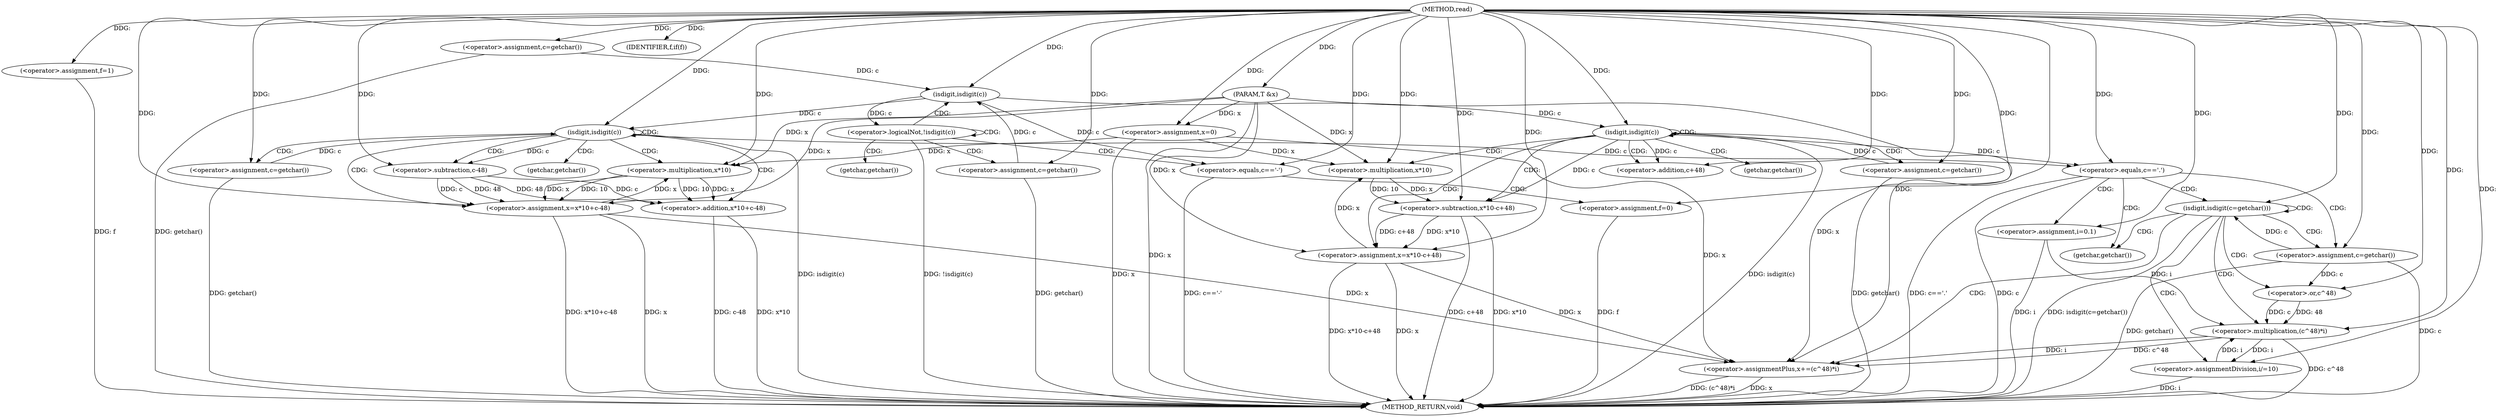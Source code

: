 digraph "read" {  
"1000109" [label = "(METHOD,read)" ]
"1000193" [label = "(METHOD_RETURN,void)" ]
"1000110" [label = "(PARAM,T &x)" ]
"1000112" [label = "(<operator>.assignment,x=0)" ]
"1000116" [label = "(<operator>.assignment,f=1)" ]
"1000120" [label = "(<operator>.assignment,c=getchar())" ]
"1000124" [label = "(<operator>.logicalNot,!isdigit(c))" ]
"1000127" [label = "(<operator>.assignment,c=getchar())" ]
"1000138" [label = "(IDENTIFIER,f,if(f))" ]
"1000171" [label = "(<operator>.equals,c=='.')" ]
"1000131" [label = "(<operator>.equals,c=='-')" ]
"1000134" [label = "(<operator>.assignment,f=0)" ]
"1000140" [label = "(isdigit,isdigit(c))" ]
"1000142" [label = "(<operator>.assignment,c=getchar())" ]
"1000145" [label = "(<operator>.assignment,x=x*10+c-48)" ]
"1000176" [label = "(<operator>.assignment,i=0.1)" ]
"1000179" [label = "(isdigit,isdigit(c=getchar()))" ]
"1000183" [label = "(<operator>.assignmentDivision,i/=10)" ]
"1000186" [label = "(<operator>.assignmentPlus,x+=(c^48)*i)" ]
"1000125" [label = "(isdigit,isdigit(c))" ]
"1000156" [label = "(isdigit,isdigit(c))" ]
"1000158" [label = "(<operator>.assignment,c=getchar())" ]
"1000161" [label = "(<operator>.assignment,x=x*10-c+48)" ]
"1000147" [label = "(<operator>.addition,x*10+c-48)" ]
"1000180" [label = "(<operator>.assignment,c=getchar())" ]
"1000188" [label = "(<operator>.multiplication,(c^48)*i)" ]
"1000148" [label = "(<operator>.multiplication,x*10)" ]
"1000151" [label = "(<operator>.subtraction,c-48)" ]
"1000163" [label = "(<operator>.subtraction,x*10-c+48)" ]
"1000189" [label = "(<operator>.or,c^48)" ]
"1000164" [label = "(<operator>.multiplication,x*10)" ]
"1000167" [label = "(<operator>.addition,c+48)" ]
"1000129" [label = "(getchar,getchar())" ]
"1000144" [label = "(getchar,getchar())" ]
"1000160" [label = "(getchar,getchar())" ]
"1000182" [label = "(getchar,getchar())" ]
  "1000110" -> "1000193"  [ label = "DDG: x"] 
  "1000112" -> "1000193"  [ label = "DDG: x"] 
  "1000116" -> "1000193"  [ label = "DDG: f"] 
  "1000120" -> "1000193"  [ label = "DDG: getchar()"] 
  "1000124" -> "1000193"  [ label = "DDG: !isdigit(c)"] 
  "1000156" -> "1000193"  [ label = "DDG: isdigit(c)"] 
  "1000161" -> "1000193"  [ label = "DDG: x"] 
  "1000163" -> "1000193"  [ label = "DDG: x*10"] 
  "1000163" -> "1000193"  [ label = "DDG: c+48"] 
  "1000161" -> "1000193"  [ label = "DDG: x*10-c+48"] 
  "1000158" -> "1000193"  [ label = "DDG: getchar()"] 
  "1000140" -> "1000193"  [ label = "DDG: isdigit(c)"] 
  "1000171" -> "1000193"  [ label = "DDG: c"] 
  "1000171" -> "1000193"  [ label = "DDG: c=='.'"] 
  "1000176" -> "1000193"  [ label = "DDG: i"] 
  "1000180" -> "1000193"  [ label = "DDG: c"] 
  "1000180" -> "1000193"  [ label = "DDG: getchar()"] 
  "1000179" -> "1000193"  [ label = "DDG: isdigit(c=getchar())"] 
  "1000186" -> "1000193"  [ label = "DDG: x"] 
  "1000188" -> "1000193"  [ label = "DDG: c^48"] 
  "1000186" -> "1000193"  [ label = "DDG: (c^48)*i"] 
  "1000183" -> "1000193"  [ label = "DDG: i"] 
  "1000145" -> "1000193"  [ label = "DDG: x"] 
  "1000147" -> "1000193"  [ label = "DDG: x*10"] 
  "1000147" -> "1000193"  [ label = "DDG: c-48"] 
  "1000145" -> "1000193"  [ label = "DDG: x*10+c-48"] 
  "1000142" -> "1000193"  [ label = "DDG: getchar()"] 
  "1000131" -> "1000193"  [ label = "DDG: c=='-'"] 
  "1000134" -> "1000193"  [ label = "DDG: f"] 
  "1000127" -> "1000193"  [ label = "DDG: getchar()"] 
  "1000109" -> "1000110"  [ label = "DDG: "] 
  "1000109" -> "1000112"  [ label = "DDG: "] 
  "1000109" -> "1000116"  [ label = "DDG: "] 
  "1000109" -> "1000120"  [ label = "DDG: "] 
  "1000110" -> "1000112"  [ label = "DDG: x"] 
  "1000109" -> "1000127"  [ label = "DDG: "] 
  "1000109" -> "1000138"  [ label = "DDG: "] 
  "1000125" -> "1000124"  [ label = "DDG: c"] 
  "1000109" -> "1000134"  [ label = "DDG: "] 
  "1000109" -> "1000142"  [ label = "DDG: "] 
  "1000148" -> "1000145"  [ label = "DDG: 10"] 
  "1000148" -> "1000145"  [ label = "DDG: x"] 
  "1000151" -> "1000145"  [ label = "DDG: 48"] 
  "1000151" -> "1000145"  [ label = "DDG: c"] 
  "1000156" -> "1000171"  [ label = "DDG: c"] 
  "1000140" -> "1000171"  [ label = "DDG: c"] 
  "1000109" -> "1000171"  [ label = "DDG: "] 
  "1000109" -> "1000176"  [ label = "DDG: "] 
  "1000109" -> "1000183"  [ label = "DDG: "] 
  "1000188" -> "1000186"  [ label = "DDG: i"] 
  "1000188" -> "1000186"  [ label = "DDG: c^48"] 
  "1000120" -> "1000125"  [ label = "DDG: c"] 
  "1000127" -> "1000125"  [ label = "DDG: c"] 
  "1000109" -> "1000125"  [ label = "DDG: "] 
  "1000125" -> "1000131"  [ label = "DDG: c"] 
  "1000109" -> "1000131"  [ label = "DDG: "] 
  "1000125" -> "1000140"  [ label = "DDG: c"] 
  "1000142" -> "1000140"  [ label = "DDG: c"] 
  "1000109" -> "1000140"  [ label = "DDG: "] 
  "1000110" -> "1000145"  [ label = "DDG: x"] 
  "1000109" -> "1000145"  [ label = "DDG: "] 
  "1000109" -> "1000158"  [ label = "DDG: "] 
  "1000163" -> "1000161"  [ label = "DDG: x*10"] 
  "1000163" -> "1000161"  [ label = "DDG: c+48"] 
  "1000180" -> "1000179"  [ label = "DDG: c"] 
  "1000109" -> "1000179"  [ label = "DDG: "] 
  "1000188" -> "1000183"  [ label = "DDG: i"] 
  "1000112" -> "1000186"  [ label = "DDG: x"] 
  "1000161" -> "1000186"  [ label = "DDG: x"] 
  "1000145" -> "1000186"  [ label = "DDG: x"] 
  "1000110" -> "1000186"  [ label = "DDG: x"] 
  "1000109" -> "1000186"  [ label = "DDG: "] 
  "1000148" -> "1000147"  [ label = "DDG: 10"] 
  "1000148" -> "1000147"  [ label = "DDG: x"] 
  "1000151" -> "1000147"  [ label = "DDG: 48"] 
  "1000151" -> "1000147"  [ label = "DDG: c"] 
  "1000125" -> "1000156"  [ label = "DDG: c"] 
  "1000158" -> "1000156"  [ label = "DDG: c"] 
  "1000109" -> "1000156"  [ label = "DDG: "] 
  "1000110" -> "1000161"  [ label = "DDG: x"] 
  "1000109" -> "1000161"  [ label = "DDG: "] 
  "1000109" -> "1000180"  [ label = "DDG: "] 
  "1000189" -> "1000188"  [ label = "DDG: 48"] 
  "1000189" -> "1000188"  [ label = "DDG: c"] 
  "1000176" -> "1000188"  [ label = "DDG: i"] 
  "1000183" -> "1000188"  [ label = "DDG: i"] 
  "1000109" -> "1000188"  [ label = "DDG: "] 
  "1000112" -> "1000148"  [ label = "DDG: x"] 
  "1000145" -> "1000148"  [ label = "DDG: x"] 
  "1000110" -> "1000148"  [ label = "DDG: x"] 
  "1000109" -> "1000148"  [ label = "DDG: "] 
  "1000140" -> "1000151"  [ label = "DDG: c"] 
  "1000109" -> "1000151"  [ label = "DDG: "] 
  "1000164" -> "1000163"  [ label = "DDG: x"] 
  "1000164" -> "1000163"  [ label = "DDG: 10"] 
  "1000156" -> "1000163"  [ label = "DDG: c"] 
  "1000109" -> "1000163"  [ label = "DDG: "] 
  "1000180" -> "1000189"  [ label = "DDG: c"] 
  "1000109" -> "1000189"  [ label = "DDG: "] 
  "1000112" -> "1000164"  [ label = "DDG: x"] 
  "1000161" -> "1000164"  [ label = "DDG: x"] 
  "1000110" -> "1000164"  [ label = "DDG: x"] 
  "1000109" -> "1000164"  [ label = "DDG: "] 
  "1000156" -> "1000167"  [ label = "DDG: c"] 
  "1000109" -> "1000167"  [ label = "DDG: "] 
  "1000124" -> "1000125"  [ label = "CDG: "] 
  "1000124" -> "1000127"  [ label = "CDG: "] 
  "1000124" -> "1000131"  [ label = "CDG: "] 
  "1000124" -> "1000129"  [ label = "CDG: "] 
  "1000124" -> "1000124"  [ label = "CDG: "] 
  "1000171" -> "1000182"  [ label = "CDG: "] 
  "1000171" -> "1000180"  [ label = "CDG: "] 
  "1000171" -> "1000179"  [ label = "CDG: "] 
  "1000171" -> "1000176"  [ label = "CDG: "] 
  "1000131" -> "1000134"  [ label = "CDG: "] 
  "1000140" -> "1000142"  [ label = "CDG: "] 
  "1000140" -> "1000148"  [ label = "CDG: "] 
  "1000140" -> "1000144"  [ label = "CDG: "] 
  "1000140" -> "1000147"  [ label = "CDG: "] 
  "1000140" -> "1000151"  [ label = "CDG: "] 
  "1000140" -> "1000145"  [ label = "CDG: "] 
  "1000140" -> "1000140"  [ label = "CDG: "] 
  "1000179" -> "1000182"  [ label = "CDG: "] 
  "1000179" -> "1000186"  [ label = "CDG: "] 
  "1000179" -> "1000180"  [ label = "CDG: "] 
  "1000179" -> "1000183"  [ label = "CDG: "] 
  "1000179" -> "1000189"  [ label = "CDG: "] 
  "1000179" -> "1000188"  [ label = "CDG: "] 
  "1000179" -> "1000179"  [ label = "CDG: "] 
  "1000156" -> "1000164"  [ label = "CDG: "] 
  "1000156" -> "1000156"  [ label = "CDG: "] 
  "1000156" -> "1000161"  [ label = "CDG: "] 
  "1000156" -> "1000163"  [ label = "CDG: "] 
  "1000156" -> "1000167"  [ label = "CDG: "] 
  "1000156" -> "1000158"  [ label = "CDG: "] 
  "1000156" -> "1000160"  [ label = "CDG: "] 
}

